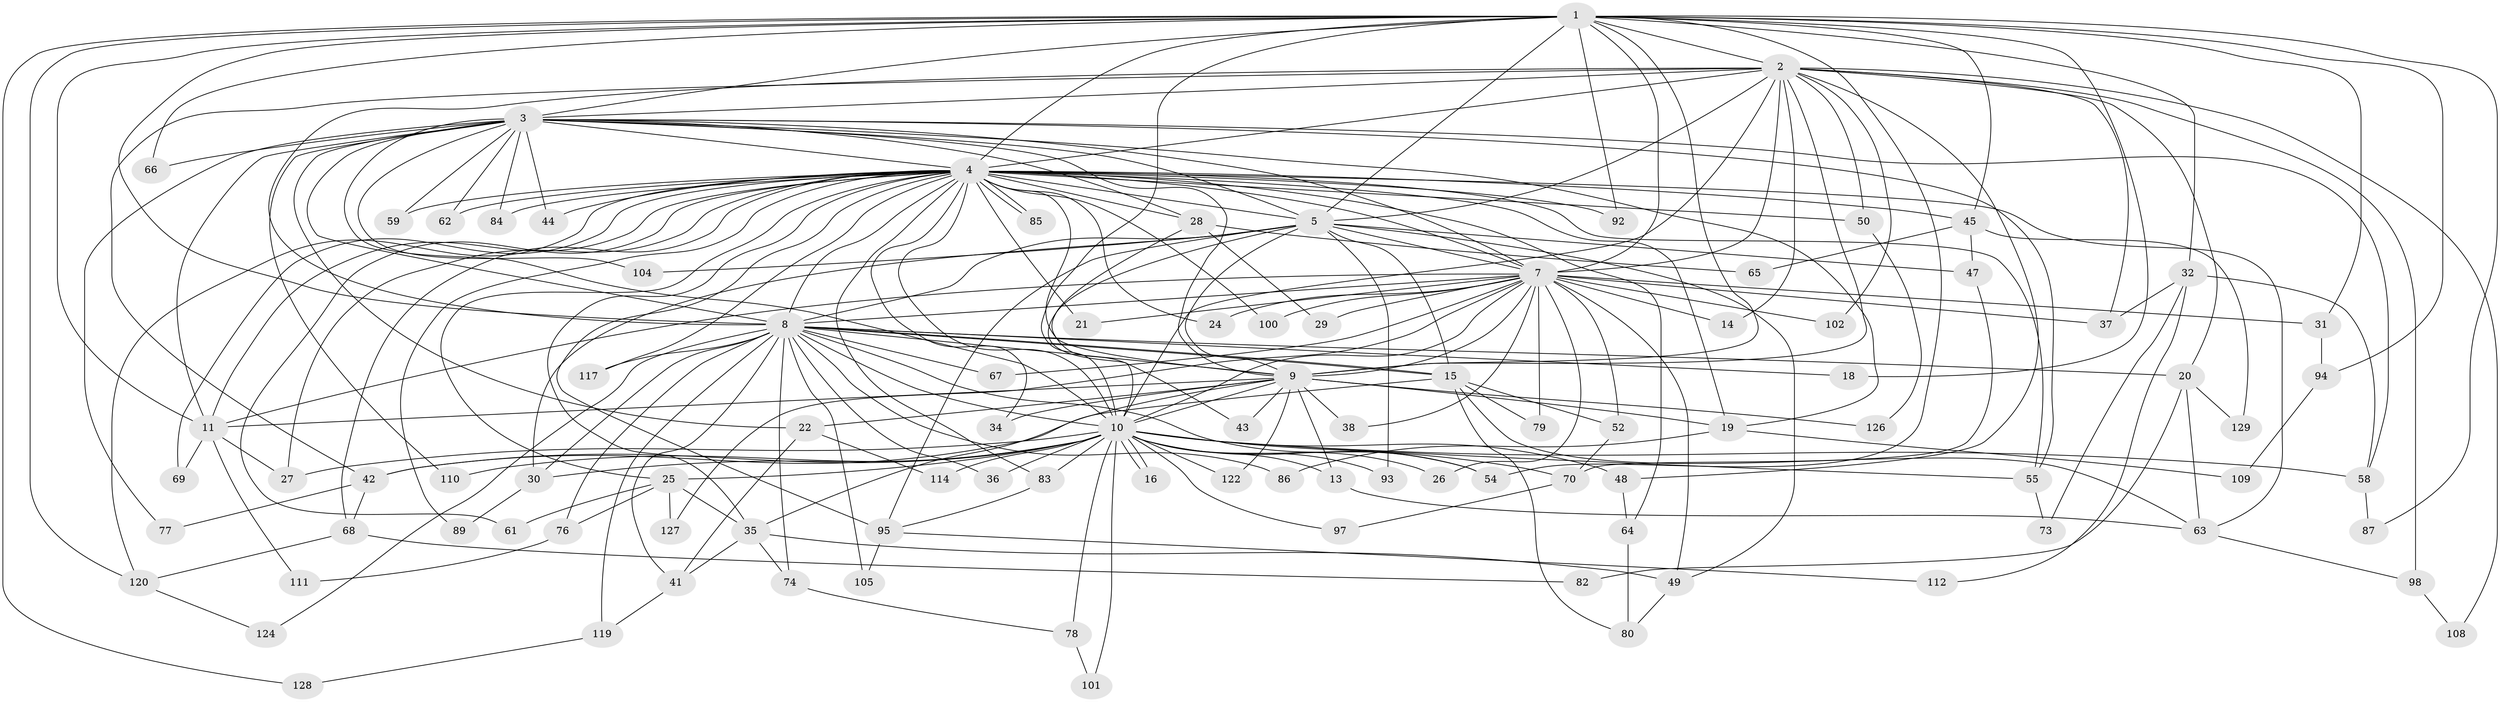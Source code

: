 // Generated by graph-tools (version 1.1) at 2025/23/03/03/25 07:23:43]
// undirected, 97 vertices, 232 edges
graph export_dot {
graph [start="1"]
  node [color=gray90,style=filled];
  1 [super="+6"];
  2 [super="+17"];
  3 [super="+40"];
  4 [super="+51"];
  5 [super="+33"];
  7 [super="+60"];
  8 [super="+107"];
  9 [super="+23"];
  10 [super="+39"];
  11 [super="+12"];
  13;
  14 [super="+99"];
  15 [super="+115"];
  16;
  18;
  19 [super="+56"];
  20 [super="+46"];
  21;
  22;
  24;
  25 [super="+90"];
  26;
  27 [super="+57"];
  28 [super="+125"];
  29;
  30 [super="+75"];
  31;
  32 [super="+91"];
  34;
  35 [super="+96"];
  36;
  37 [super="+118"];
  38;
  41 [super="+53"];
  42 [super="+103"];
  43;
  44;
  45;
  47 [super="+121"];
  48;
  49 [super="+113"];
  50 [super="+88"];
  52;
  54 [super="+72"];
  55 [super="+81"];
  58;
  59;
  61;
  62;
  63 [super="+71"];
  64 [super="+116"];
  65;
  66;
  67;
  68;
  69;
  70;
  73;
  74;
  76;
  77;
  78;
  79;
  80;
  82;
  83;
  84;
  85;
  86;
  87;
  89;
  92;
  93;
  94;
  95 [super="+106"];
  97;
  98;
  100;
  101;
  102;
  104;
  105;
  108;
  109;
  110;
  111;
  112;
  114;
  117;
  119;
  120 [super="+123"];
  122;
  124;
  126;
  127;
  128;
  129;
  1 -- 2 [weight=2];
  1 -- 3 [weight=2];
  1 -- 4 [weight=2];
  1 -- 5 [weight=2];
  1 -- 7 [weight=2];
  1 -- 8 [weight=2];
  1 -- 9 [weight=2];
  1 -- 10 [weight=2];
  1 -- 66;
  1 -- 94;
  1 -- 120;
  1 -- 128;
  1 -- 11;
  1 -- 18;
  1 -- 87;
  1 -- 92;
  1 -- 31;
  1 -- 32;
  1 -- 45;
  1 -- 54;
  2 -- 3;
  2 -- 4;
  2 -- 5;
  2 -- 7;
  2 -- 8;
  2 -- 9;
  2 -- 10 [weight=2];
  2 -- 14;
  2 -- 20;
  2 -- 48;
  2 -- 98;
  2 -- 102;
  2 -- 108;
  2 -- 50 [weight=2];
  2 -- 37;
  2 -- 42;
  3 -- 4;
  3 -- 5;
  3 -- 7;
  3 -- 8 [weight=2];
  3 -- 9;
  3 -- 10 [weight=2];
  3 -- 22;
  3 -- 28 [weight=2];
  3 -- 44;
  3 -- 55;
  3 -- 58;
  3 -- 59;
  3 -- 62;
  3 -- 66;
  3 -- 77;
  3 -- 84;
  3 -- 104;
  3 -- 110;
  3 -- 19;
  3 -- 11;
  4 -- 5;
  4 -- 7;
  4 -- 8;
  4 -- 9 [weight=2];
  4 -- 10;
  4 -- 19;
  4 -- 21;
  4 -- 24;
  4 -- 25 [weight=2];
  4 -- 28;
  4 -- 34;
  4 -- 35;
  4 -- 44;
  4 -- 45;
  4 -- 50;
  4 -- 61;
  4 -- 62;
  4 -- 63;
  4 -- 64;
  4 -- 68;
  4 -- 69;
  4 -- 83;
  4 -- 84;
  4 -- 85;
  4 -- 85;
  4 -- 89;
  4 -- 92;
  4 -- 95;
  4 -- 100;
  4 -- 117;
  4 -- 120;
  4 -- 59;
  4 -- 55;
  4 -- 27;
  4 -- 11;
  5 -- 7;
  5 -- 8;
  5 -- 9;
  5 -- 10;
  5 -- 47;
  5 -- 49;
  5 -- 93;
  5 -- 95;
  5 -- 104;
  5 -- 30;
  5 -- 15;
  7 -- 8;
  7 -- 9;
  7 -- 10;
  7 -- 14 [weight=2];
  7 -- 21;
  7 -- 24;
  7 -- 26;
  7 -- 29;
  7 -- 31;
  7 -- 38;
  7 -- 49;
  7 -- 52;
  7 -- 67;
  7 -- 79;
  7 -- 100;
  7 -- 102;
  7 -- 127;
  7 -- 11;
  7 -- 37;
  8 -- 9;
  8 -- 10;
  8 -- 15;
  8 -- 15;
  8 -- 18;
  8 -- 20 [weight=3];
  8 -- 30;
  8 -- 36;
  8 -- 67;
  8 -- 74;
  8 -- 76;
  8 -- 86;
  8 -- 105;
  8 -- 117;
  8 -- 119;
  8 -- 124;
  8 -- 41;
  8 -- 54;
  9 -- 10;
  9 -- 11;
  9 -- 13;
  9 -- 19;
  9 -- 22;
  9 -- 34;
  9 -- 43;
  9 -- 122;
  9 -- 126;
  9 -- 38;
  9 -- 35;
  10 -- 13;
  10 -- 16;
  10 -- 16;
  10 -- 25;
  10 -- 26;
  10 -- 27;
  10 -- 30;
  10 -- 36;
  10 -- 42;
  10 -- 48;
  10 -- 54;
  10 -- 55;
  10 -- 58;
  10 -- 70;
  10 -- 78;
  10 -- 83;
  10 -- 97;
  10 -- 110;
  10 -- 114;
  10 -- 122;
  10 -- 93;
  10 -- 101;
  11 -- 69;
  11 -- 111;
  11 -- 27;
  13 -- 63;
  15 -- 42;
  15 -- 52;
  15 -- 79;
  15 -- 80;
  15 -- 63;
  19 -- 86;
  19 -- 109;
  20 -- 63;
  20 -- 82;
  20 -- 129;
  22 -- 41;
  22 -- 114;
  25 -- 35;
  25 -- 61;
  25 -- 76;
  25 -- 127;
  28 -- 29;
  28 -- 43;
  28 -- 65;
  30 -- 89;
  31 -- 94;
  32 -- 37;
  32 -- 73;
  32 -- 112;
  32 -- 58;
  35 -- 41;
  35 -- 74;
  35 -- 49;
  41 -- 119;
  42 -- 68;
  42 -- 77;
  45 -- 47;
  45 -- 65;
  45 -- 129;
  47 -- 70;
  48 -- 64;
  49 -- 80;
  50 -- 126;
  52 -- 70;
  55 -- 73;
  58 -- 87;
  63 -- 98;
  64 -- 80;
  68 -- 82;
  68 -- 120;
  70 -- 97;
  74 -- 78;
  76 -- 111;
  78 -- 101;
  83 -- 95;
  94 -- 109;
  95 -- 105;
  95 -- 112;
  98 -- 108;
  119 -- 128;
  120 -- 124;
}
